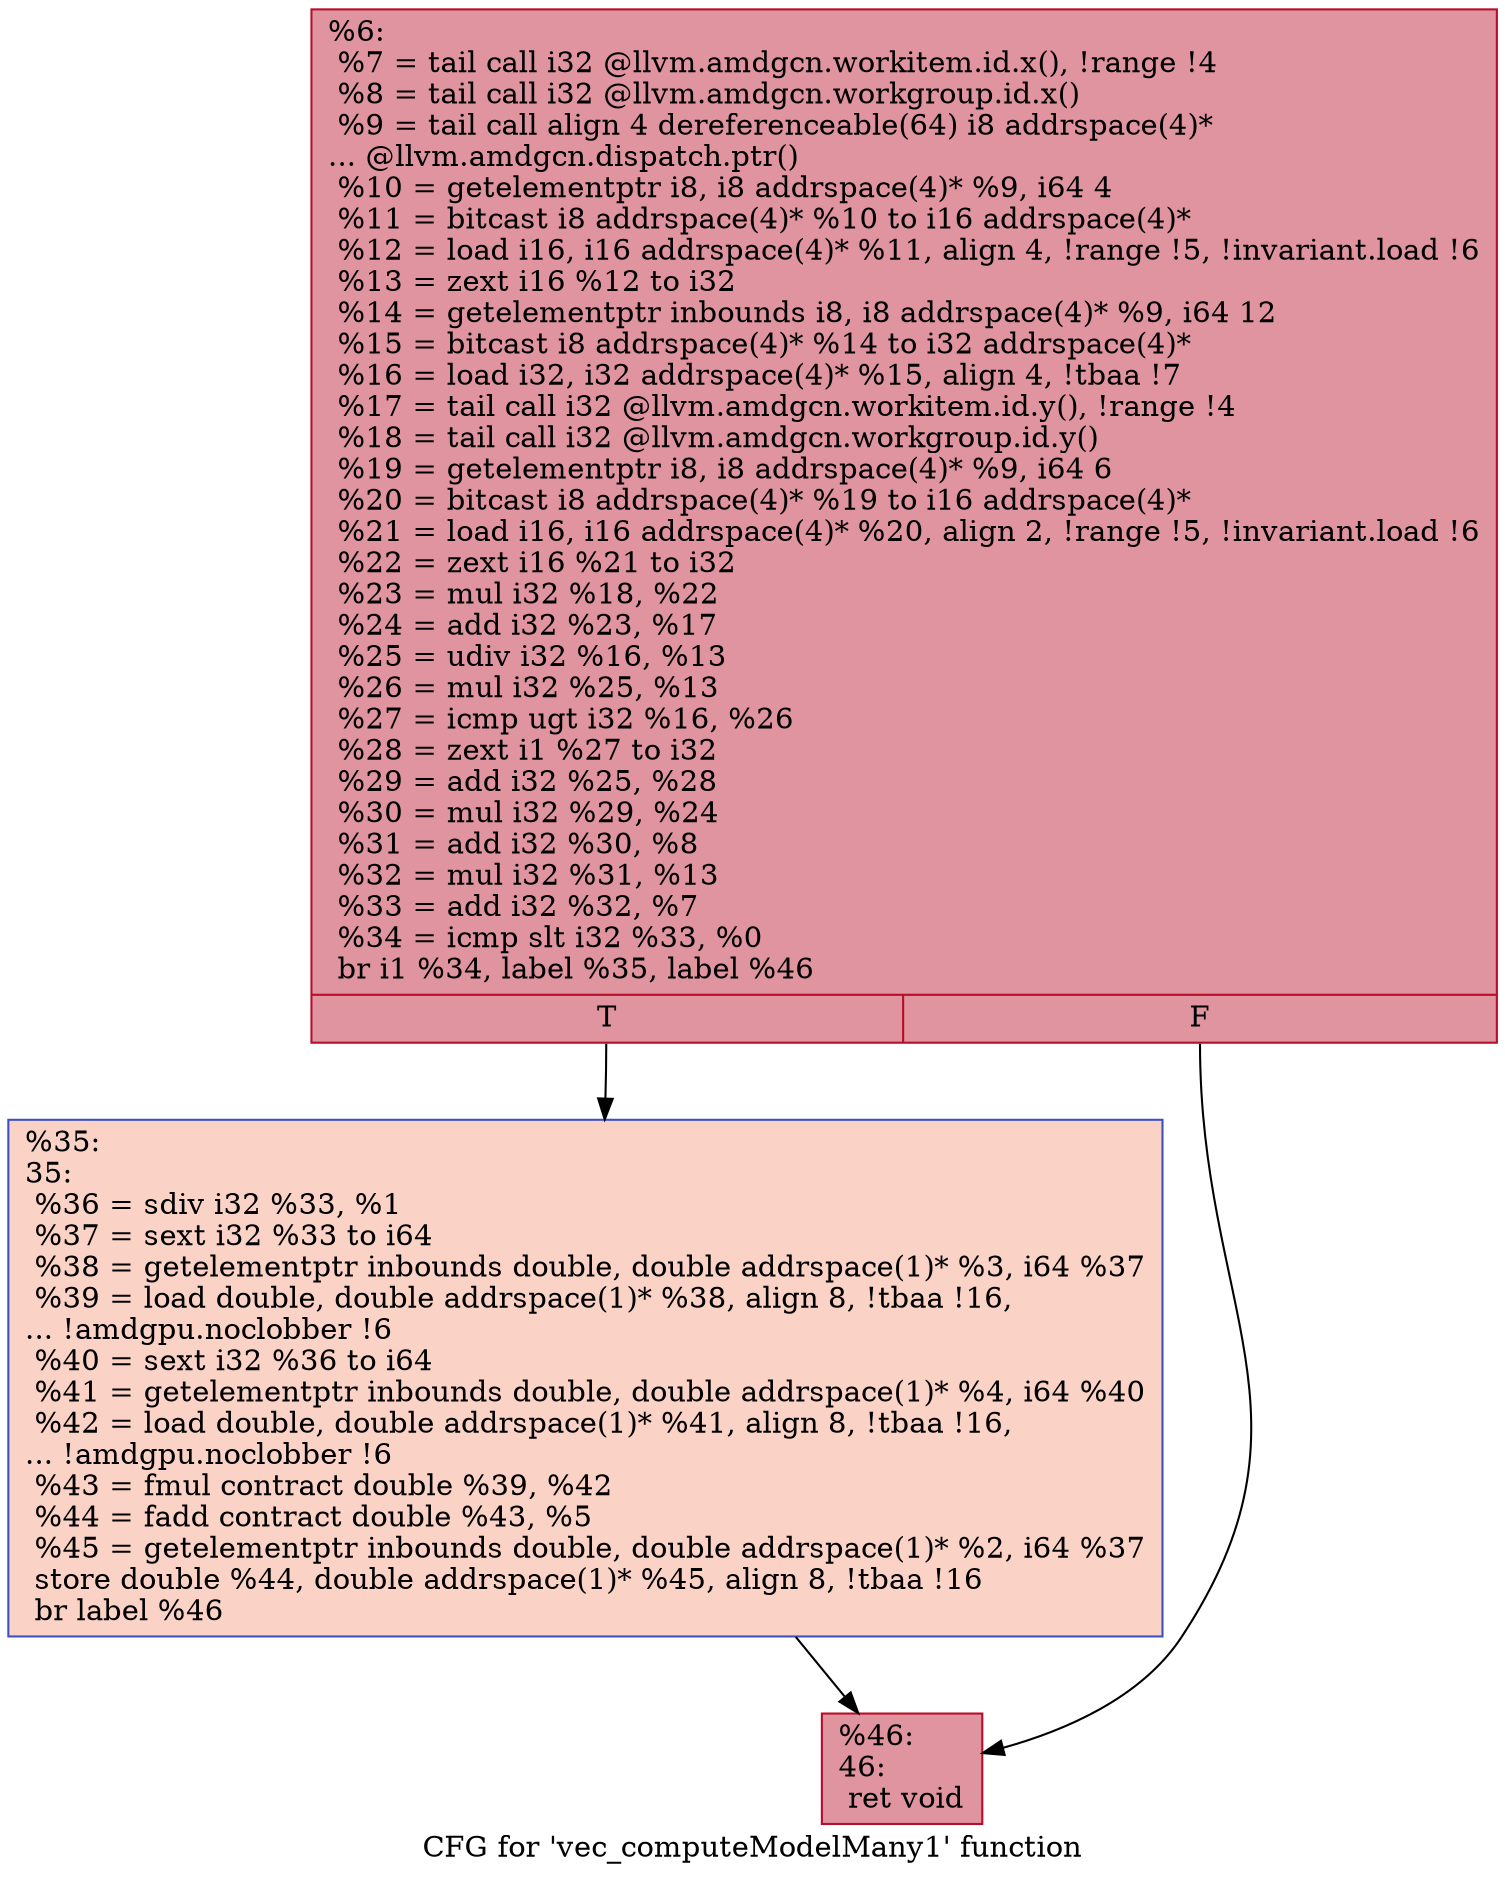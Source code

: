 digraph "CFG for 'vec_computeModelMany1' function" {
	label="CFG for 'vec_computeModelMany1' function";

	Node0x6144840 [shape=record,color="#b70d28ff", style=filled, fillcolor="#b70d2870",label="{%6:\l  %7 = tail call i32 @llvm.amdgcn.workitem.id.x(), !range !4\l  %8 = tail call i32 @llvm.amdgcn.workgroup.id.x()\l  %9 = tail call align 4 dereferenceable(64) i8 addrspace(4)*\l... @llvm.amdgcn.dispatch.ptr()\l  %10 = getelementptr i8, i8 addrspace(4)* %9, i64 4\l  %11 = bitcast i8 addrspace(4)* %10 to i16 addrspace(4)*\l  %12 = load i16, i16 addrspace(4)* %11, align 4, !range !5, !invariant.load !6\l  %13 = zext i16 %12 to i32\l  %14 = getelementptr inbounds i8, i8 addrspace(4)* %9, i64 12\l  %15 = bitcast i8 addrspace(4)* %14 to i32 addrspace(4)*\l  %16 = load i32, i32 addrspace(4)* %15, align 4, !tbaa !7\l  %17 = tail call i32 @llvm.amdgcn.workitem.id.y(), !range !4\l  %18 = tail call i32 @llvm.amdgcn.workgroup.id.y()\l  %19 = getelementptr i8, i8 addrspace(4)* %9, i64 6\l  %20 = bitcast i8 addrspace(4)* %19 to i16 addrspace(4)*\l  %21 = load i16, i16 addrspace(4)* %20, align 2, !range !5, !invariant.load !6\l  %22 = zext i16 %21 to i32\l  %23 = mul i32 %18, %22\l  %24 = add i32 %23, %17\l  %25 = udiv i32 %16, %13\l  %26 = mul i32 %25, %13\l  %27 = icmp ugt i32 %16, %26\l  %28 = zext i1 %27 to i32\l  %29 = add i32 %25, %28\l  %30 = mul i32 %29, %24\l  %31 = add i32 %30, %8\l  %32 = mul i32 %31, %13\l  %33 = add i32 %32, %7\l  %34 = icmp slt i32 %33, %0\l  br i1 %34, label %35, label %46\l|{<s0>T|<s1>F}}"];
	Node0x6144840:s0 -> Node0x61468c0;
	Node0x6144840:s1 -> Node0x61489d0;
	Node0x61468c0 [shape=record,color="#3d50c3ff", style=filled, fillcolor="#f59c7d70",label="{%35:\l35:                                               \l  %36 = sdiv i32 %33, %1\l  %37 = sext i32 %33 to i64\l  %38 = getelementptr inbounds double, double addrspace(1)* %3, i64 %37\l  %39 = load double, double addrspace(1)* %38, align 8, !tbaa !16,\l... !amdgpu.noclobber !6\l  %40 = sext i32 %36 to i64\l  %41 = getelementptr inbounds double, double addrspace(1)* %4, i64 %40\l  %42 = load double, double addrspace(1)* %41, align 8, !tbaa !16,\l... !amdgpu.noclobber !6\l  %43 = fmul contract double %39, %42\l  %44 = fadd contract double %43, %5\l  %45 = getelementptr inbounds double, double addrspace(1)* %2, i64 %37\l  store double %44, double addrspace(1)* %45, align 8, !tbaa !16\l  br label %46\l}"];
	Node0x61468c0 -> Node0x61489d0;
	Node0x61489d0 [shape=record,color="#b70d28ff", style=filled, fillcolor="#b70d2870",label="{%46:\l46:                                               \l  ret void\l}"];
}
